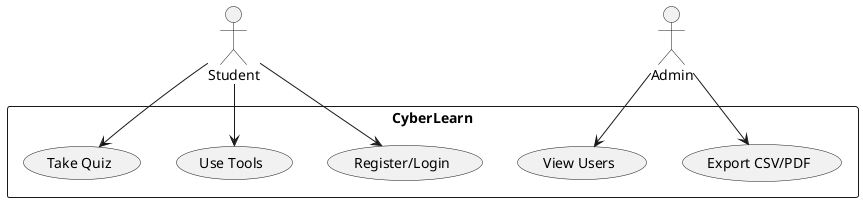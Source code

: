 @startuml
actor Student
actor Admin
rectangle CyberLearn {
  Student --> (Register/Login)
  Student --> (Use Tools)
  Student --> (Take Quiz)
  Admin --> (View Users)
  Admin --> (Export CSV/PDF)
}
@enduml
